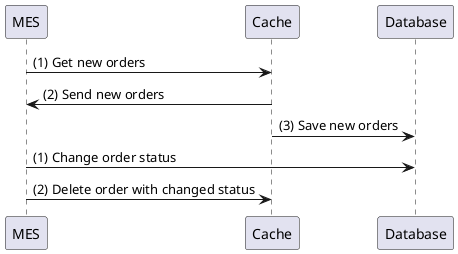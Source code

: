 @startuml
'https://plantuml.com/sequence-diagram

'autonumber

MES -> Cache: (1) Get new orders
Cache -> MES: (2) Send new orders
Cache -> Database: (3) Save new orders

MES -> Database: (1) Change order status
MES -> Cache: (2) Delete order with changed status
@enduml